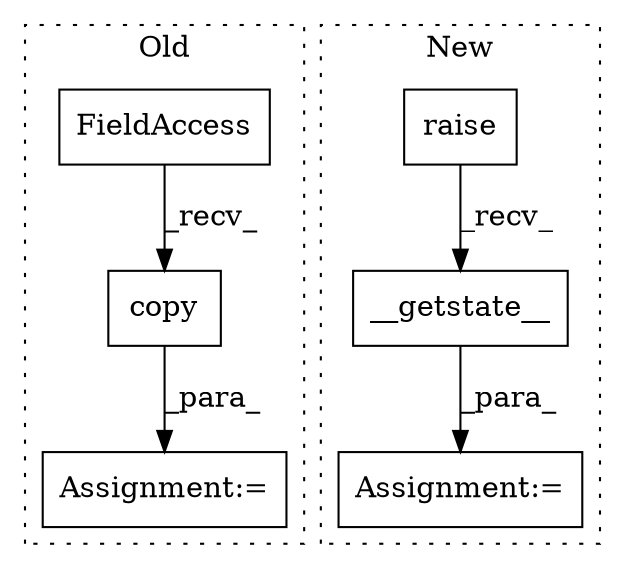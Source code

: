 digraph G {
subgraph cluster0 {
1 [label="copy" a="32" s="3005" l="6" shape="box"];
5 [label="Assignment:=" a="7" s="2990" l="1" shape="box"];
6 [label="FieldAccess" a="22" s="2991" l="13" shape="box"];
label = "Old";
style="dotted";
}
subgraph cluster1 {
2 [label="__getstate__" a="32" s="2999" l="14" shape="box"];
3 [label="Assignment:=" a="7" s="2990" l="1" shape="box"];
4 [label="raise" a="32" s="2991" l="7" shape="box"];
label = "New";
style="dotted";
}
1 -> 5 [label="_para_"];
2 -> 3 [label="_para_"];
4 -> 2 [label="_recv_"];
6 -> 1 [label="_recv_"];
}